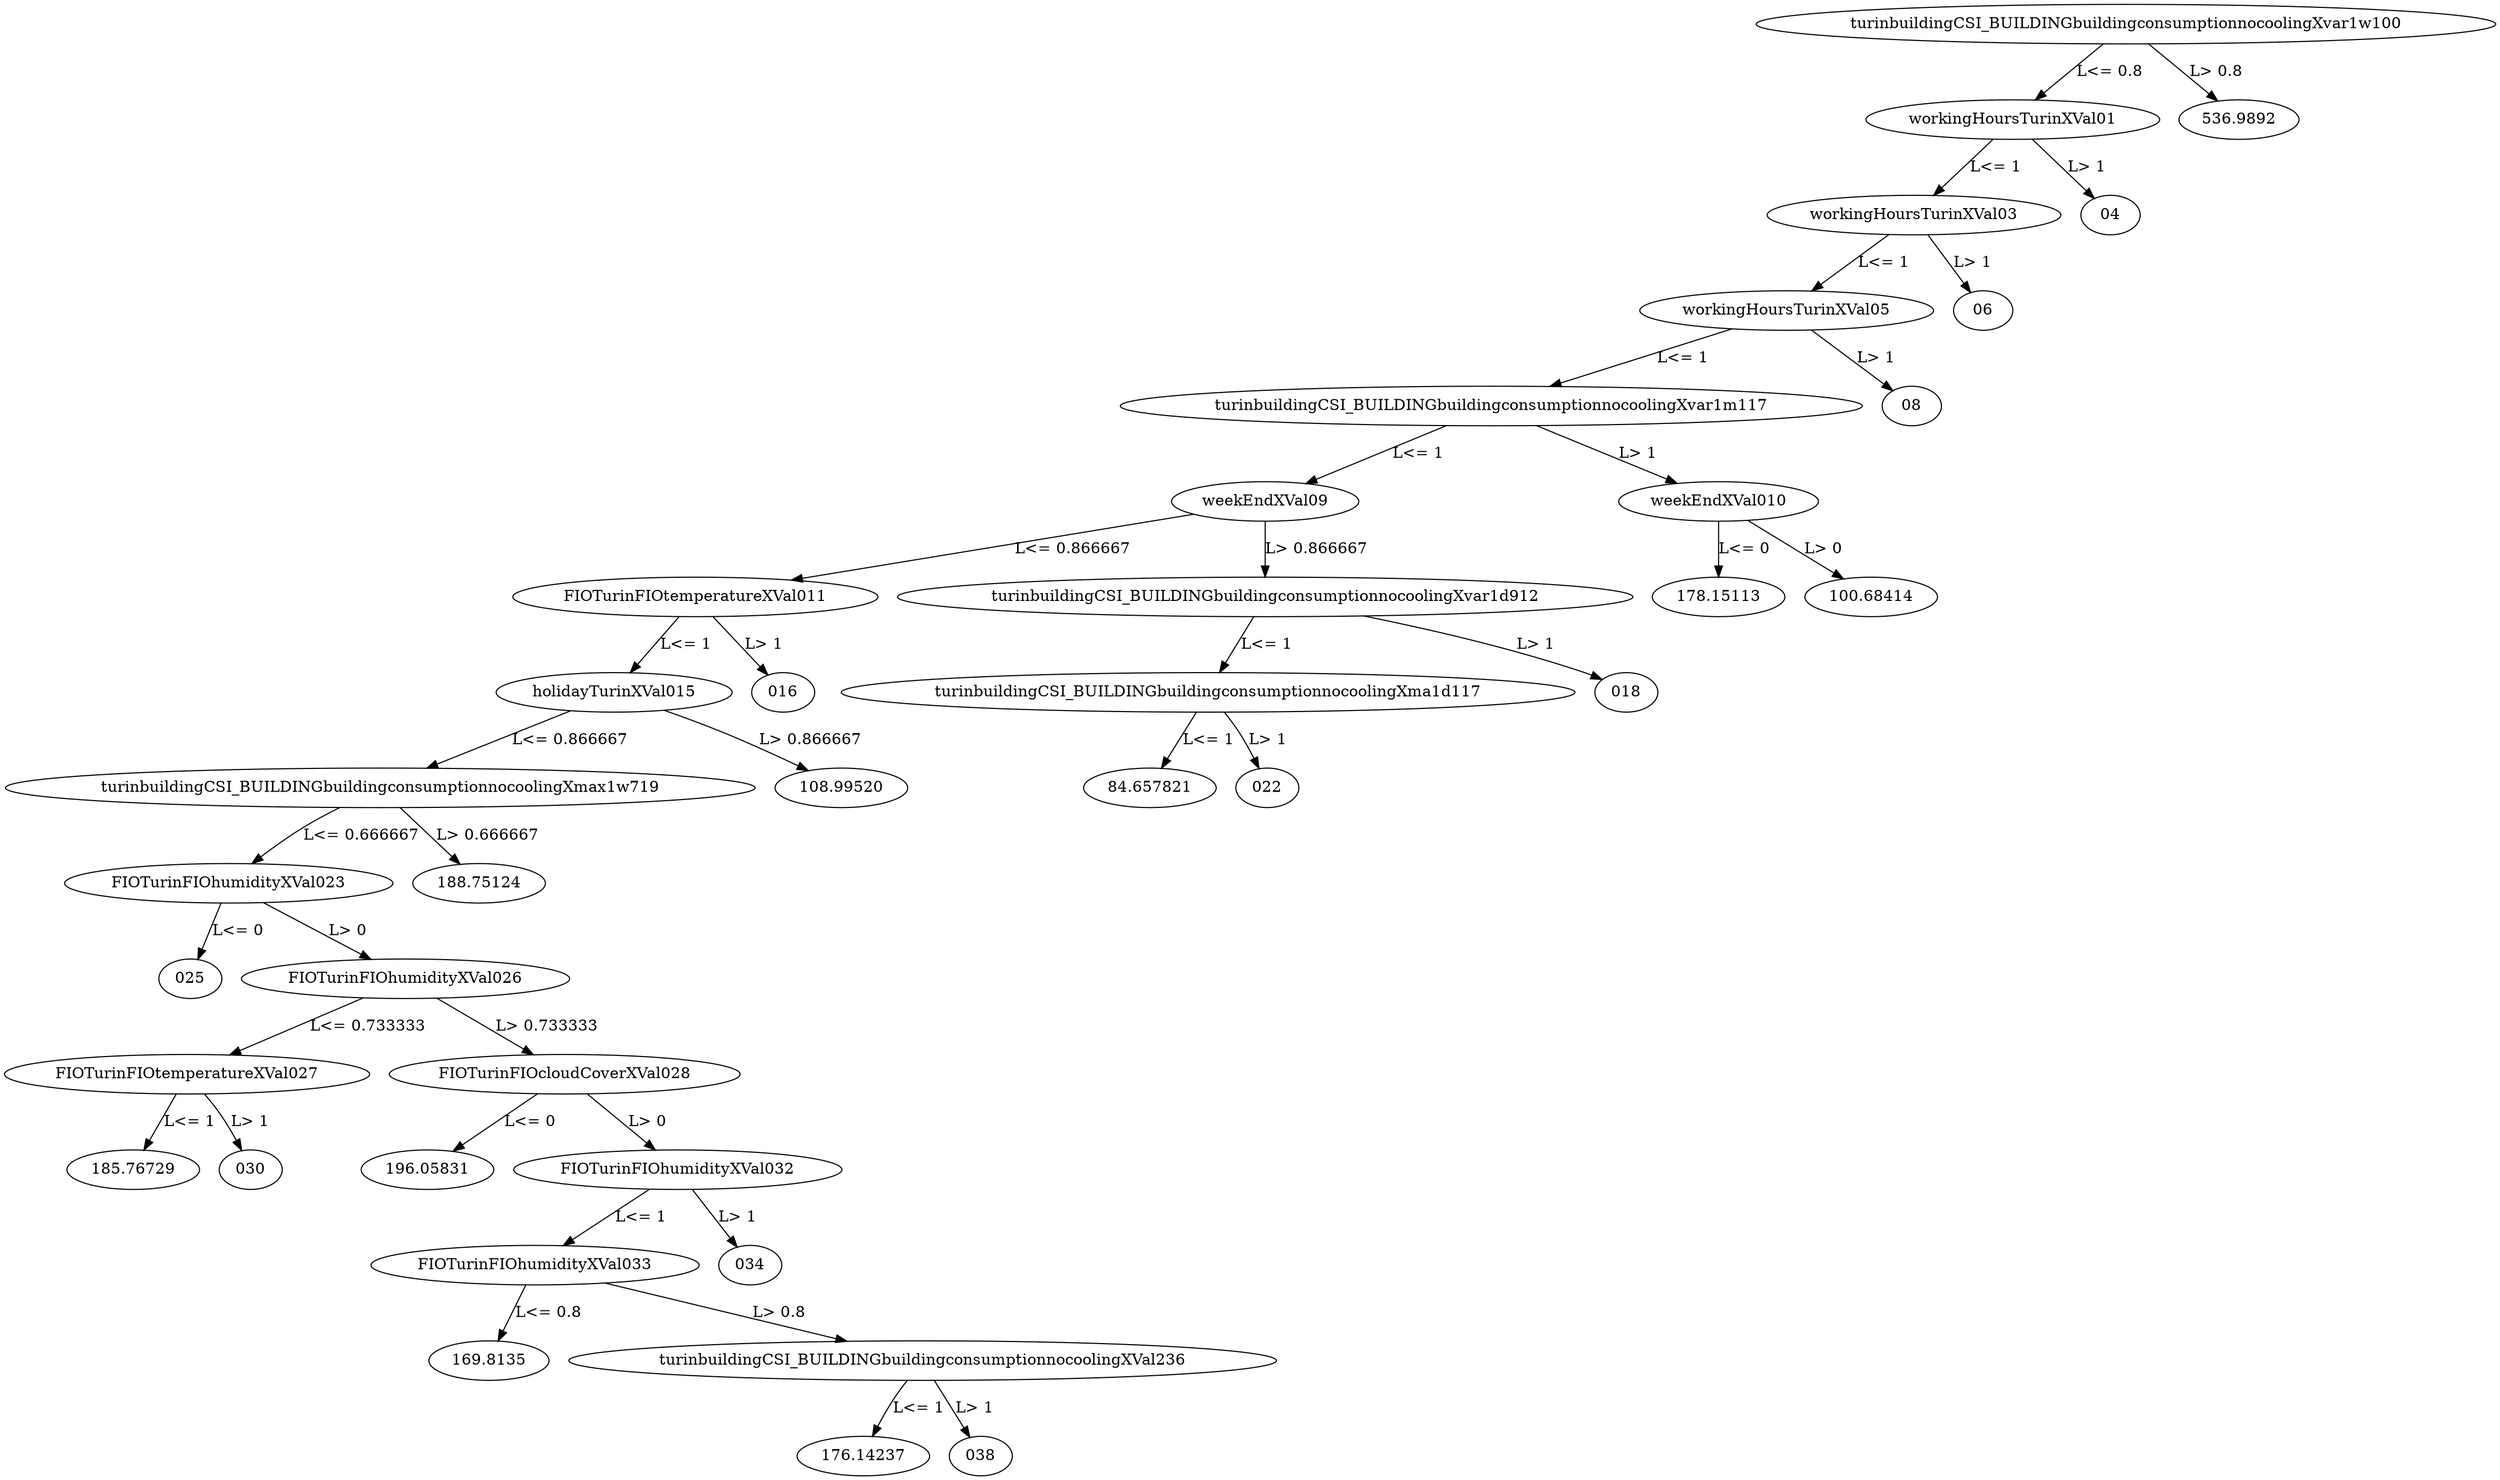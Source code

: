 digraph dt_fig {
	turinbuildingCSI_BUILDINGbuildingconsumptionnocoolingXvar1w100 -> workingHoursTurinXVal01 [label="L<= 0.8"];
	turinbuildingCSI_BUILDINGbuildingconsumptionnocoolingXvar1w100 -> "536.9892" [label="L> 0.8"];
	workingHoursTurinXVal01 -> workingHoursTurinXVal03 [label="L<= 1"];
	workingHoursTurinXVal01 -> "04" [label="L> 1"];
	workingHoursTurinXVal03 -> workingHoursTurinXVal05 [label="L<= 1"];
	workingHoursTurinXVal03 -> "06" [label="L> 1"];
	workingHoursTurinXVal05 -> turinbuildingCSI_BUILDINGbuildingconsumptionnocoolingXvar1m117 [label="L<= 1"];
	workingHoursTurinXVal05 -> "08" [label="L> 1"];
	turinbuildingCSI_BUILDINGbuildingconsumptionnocoolingXvar1m117 -> weekEndXVal09 [label="L<= 1"];
	turinbuildingCSI_BUILDINGbuildingconsumptionnocoolingXvar1m117 -> weekEndXVal010 [label="L> 1"];
	weekEndXVal09 -> FIOTurinFIOtemperatureXVal011 [label="L<= 0.866667"];
	weekEndXVal09 -> turinbuildingCSI_BUILDINGbuildingconsumptionnocoolingXvar1d912 [label="L> 0.866667"];
	weekEndXVal010 -> "178.15113" [label="L<= 0"];
	weekEndXVal010 -> "100.68414" [label="L> 0"];
	FIOTurinFIOtemperatureXVal011 -> holidayTurinXVal015 [label="L<= 1"];
	FIOTurinFIOtemperatureXVal011 -> "016" [label="L> 1"];
	turinbuildingCSI_BUILDINGbuildingconsumptionnocoolingXvar1d912 -> turinbuildingCSI_BUILDINGbuildingconsumptionnocoolingXma1d117 [label="L<= 1"];
	turinbuildingCSI_BUILDINGbuildingconsumptionnocoolingXvar1d912 -> "018" [label="L> 1"];
	holidayTurinXVal015 -> turinbuildingCSI_BUILDINGbuildingconsumptionnocoolingXmax1w719 [label="L<= 0.866667"];
	holidayTurinXVal015 -> "108.99520" [label="L> 0.866667"];
	turinbuildingCSI_BUILDINGbuildingconsumptionnocoolingXma1d117 -> "84.657821" [label="L<= 1"];
	turinbuildingCSI_BUILDINGbuildingconsumptionnocoolingXma1d117 -> "022" [label="L> 1"];
	turinbuildingCSI_BUILDINGbuildingconsumptionnocoolingXmax1w719 -> FIOTurinFIOhumidityXVal023 [label="L<= 0.666667"];
	turinbuildingCSI_BUILDINGbuildingconsumptionnocoolingXmax1w719 -> "188.75124" [label="L> 0.666667"];
	FIOTurinFIOhumidityXVal023 -> "025" [label="L<= 0"];
	FIOTurinFIOhumidityXVal023 -> FIOTurinFIOhumidityXVal026 [label="L> 0"];
	FIOTurinFIOhumidityXVal026 -> FIOTurinFIOtemperatureXVal027 [label="L<= 0.733333"];
	FIOTurinFIOhumidityXVal026 -> FIOTurinFIOcloudCoverXVal028 [label="L> 0.733333"];
	FIOTurinFIOtemperatureXVal027 -> "185.76729" [label="L<= 1"];
	FIOTurinFIOtemperatureXVal027 -> "030" [label="L> 1"];
	FIOTurinFIOcloudCoverXVal028 -> "196.05831" [label="L<= 0"];
	FIOTurinFIOcloudCoverXVal028 -> FIOTurinFIOhumidityXVal032 [label="L> 0"];
	FIOTurinFIOhumidityXVal032 -> FIOTurinFIOhumidityXVal033 [label="L<= 1"];
	FIOTurinFIOhumidityXVal032 -> "034" [label="L> 1"];
	FIOTurinFIOhumidityXVal033 -> "169.8135" [label="L<= 0.8"];
	FIOTurinFIOhumidityXVal033 -> turinbuildingCSI_BUILDINGbuildingconsumptionnocoolingXVal236 [label="L> 0.8"];
	turinbuildingCSI_BUILDINGbuildingconsumptionnocoolingXVal236 -> "176.14237" [label="L<= 1"];
	turinbuildingCSI_BUILDINGbuildingconsumptionnocoolingXVal236 -> "038" [label="L> 1"];
}
